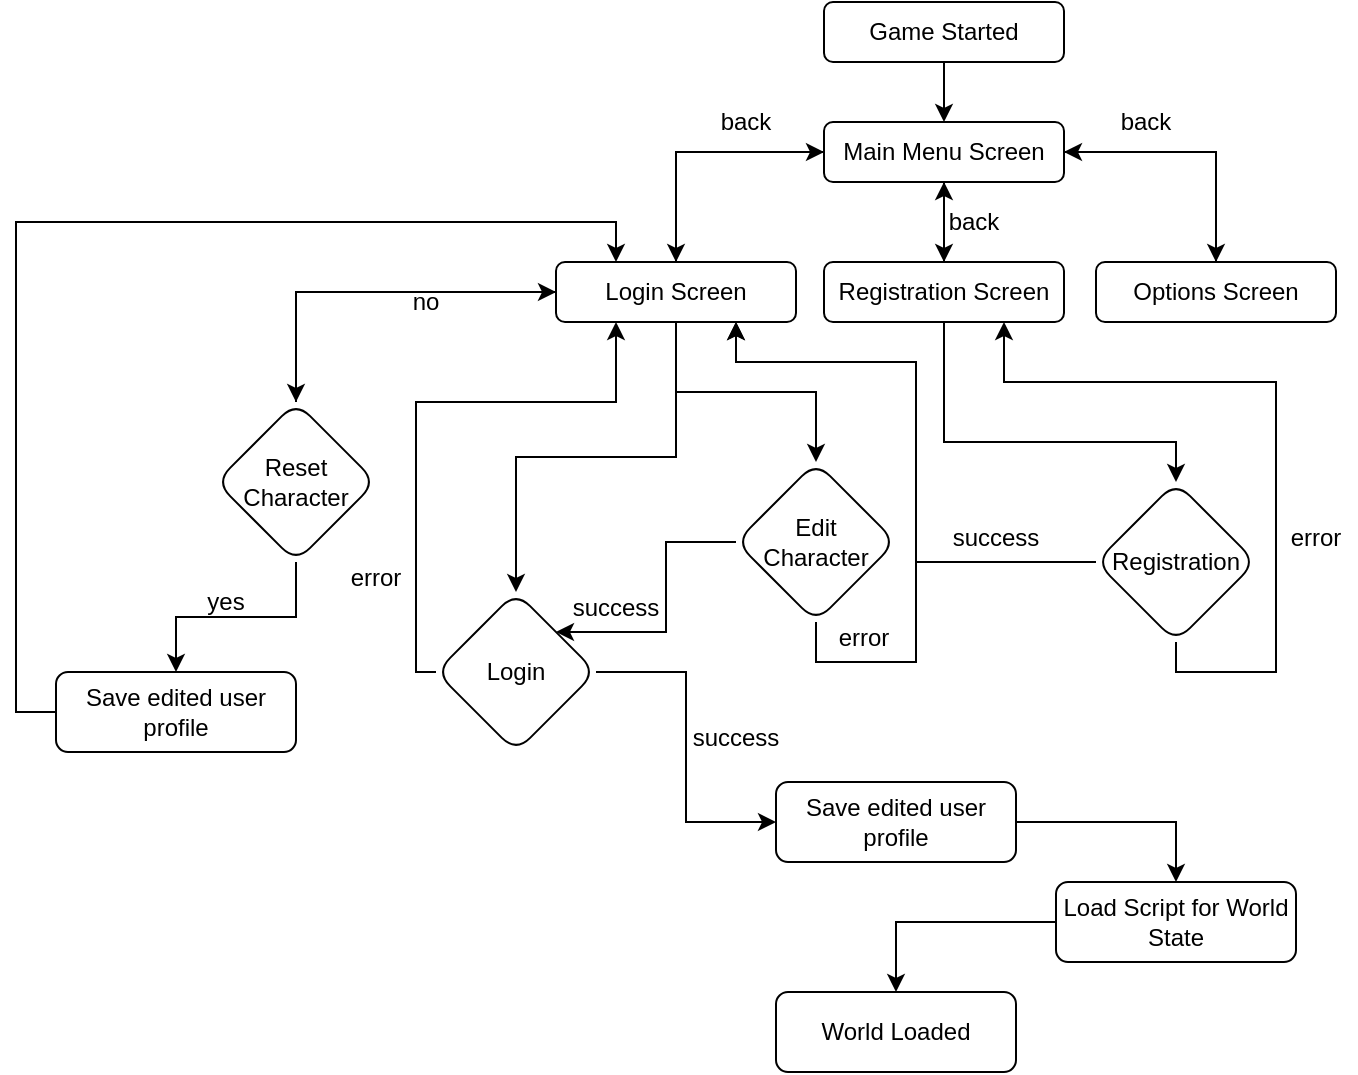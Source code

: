 <mxfile version="20.0.3" type="github">
  <diagram id="C5RBs43oDa-KdzZeNtuy" name="Page-1">
    <mxGraphModel dx="2489" dy="806" grid="1" gridSize="10" guides="1" tooltips="1" connect="1" arrows="1" fold="1" page="1" pageScale="1" pageWidth="827" pageHeight="1169" math="0" shadow="0">
      <root>
        <mxCell id="WIyWlLk6GJQsqaUBKTNV-0" />
        <mxCell id="WIyWlLk6GJQsqaUBKTNV-1" parent="WIyWlLk6GJQsqaUBKTNV-0" />
        <mxCell id="-A6sokxmj4y4i3jZrUIm-1" style="edgeStyle=orthogonalEdgeStyle;rounded=0;orthogonalLoop=1;jettySize=auto;html=1;" edge="1" parent="WIyWlLk6GJQsqaUBKTNV-1" source="-A6sokxmj4y4i3jZrUIm-0" target="-A6sokxmj4y4i3jZrUIm-2">
          <mxGeometry relative="1" as="geometry">
            <mxPoint x="414" y="110" as="targetPoint" />
          </mxGeometry>
        </mxCell>
        <mxCell id="-A6sokxmj4y4i3jZrUIm-0" value="Game Started" style="rounded=1;whiteSpace=wrap;html=1;" vertex="1" parent="WIyWlLk6GJQsqaUBKTNV-1">
          <mxGeometry x="354" y="50" width="120" height="30" as="geometry" />
        </mxCell>
        <mxCell id="-A6sokxmj4y4i3jZrUIm-3" style="edgeStyle=orthogonalEdgeStyle;rounded=0;orthogonalLoop=1;jettySize=auto;html=1;" edge="1" parent="WIyWlLk6GJQsqaUBKTNV-1" source="-A6sokxmj4y4i3jZrUIm-2" target="-A6sokxmj4y4i3jZrUIm-4">
          <mxGeometry relative="1" as="geometry">
            <mxPoint x="414" y="170" as="targetPoint" />
          </mxGeometry>
        </mxCell>
        <mxCell id="-A6sokxmj4y4i3jZrUIm-5" style="edgeStyle=orthogonalEdgeStyle;rounded=0;orthogonalLoop=1;jettySize=auto;html=1;" edge="1" parent="WIyWlLk6GJQsqaUBKTNV-1" source="-A6sokxmj4y4i3jZrUIm-2" target="-A6sokxmj4y4i3jZrUIm-6">
          <mxGeometry relative="1" as="geometry">
            <mxPoint x="414" y="180" as="targetPoint" />
          </mxGeometry>
        </mxCell>
        <mxCell id="-A6sokxmj4y4i3jZrUIm-7" style="edgeStyle=orthogonalEdgeStyle;rounded=0;orthogonalLoop=1;jettySize=auto;html=1;" edge="1" parent="WIyWlLk6GJQsqaUBKTNV-1" source="-A6sokxmj4y4i3jZrUIm-2" target="-A6sokxmj4y4i3jZrUIm-8">
          <mxGeometry relative="1" as="geometry">
            <mxPoint x="280" y="180" as="targetPoint" />
          </mxGeometry>
        </mxCell>
        <mxCell id="-A6sokxmj4y4i3jZrUIm-2" value="Main Menu Screen" style="rounded=1;whiteSpace=wrap;html=1;" vertex="1" parent="WIyWlLk6GJQsqaUBKTNV-1">
          <mxGeometry x="354" y="110" width="120" height="30" as="geometry" />
        </mxCell>
        <mxCell id="-A6sokxmj4y4i3jZrUIm-21" style="edgeStyle=orthogonalEdgeStyle;rounded=0;orthogonalLoop=1;jettySize=auto;html=1;entryX=1;entryY=0.5;entryDx=0;entryDy=0;" edge="1" parent="WIyWlLk6GJQsqaUBKTNV-1" source="-A6sokxmj4y4i3jZrUIm-4" target="-A6sokxmj4y4i3jZrUIm-2">
          <mxGeometry relative="1" as="geometry">
            <Array as="points">
              <mxPoint x="550" y="125" />
            </Array>
          </mxGeometry>
        </mxCell>
        <mxCell id="-A6sokxmj4y4i3jZrUIm-4" value="Options Screen" style="rounded=1;whiteSpace=wrap;html=1;" vertex="1" parent="WIyWlLk6GJQsqaUBKTNV-1">
          <mxGeometry x="490" y="180" width="120" height="30" as="geometry" />
        </mxCell>
        <mxCell id="-A6sokxmj4y4i3jZrUIm-19" value="" style="edgeStyle=orthogonalEdgeStyle;rounded=0;orthogonalLoop=1;jettySize=auto;html=1;" edge="1" parent="WIyWlLk6GJQsqaUBKTNV-1" source="-A6sokxmj4y4i3jZrUIm-6" target="-A6sokxmj4y4i3jZrUIm-18">
          <mxGeometry relative="1" as="geometry">
            <Array as="points">
              <mxPoint x="414" y="270" />
              <mxPoint x="530" y="270" />
            </Array>
          </mxGeometry>
        </mxCell>
        <mxCell id="-A6sokxmj4y4i3jZrUIm-70" style="edgeStyle=orthogonalEdgeStyle;rounded=0;orthogonalLoop=1;jettySize=auto;html=1;entryX=0.5;entryY=1;entryDx=0;entryDy=0;" edge="1" parent="WIyWlLk6GJQsqaUBKTNV-1" source="-A6sokxmj4y4i3jZrUIm-6" target="-A6sokxmj4y4i3jZrUIm-2">
          <mxGeometry relative="1" as="geometry" />
        </mxCell>
        <mxCell id="-A6sokxmj4y4i3jZrUIm-6" value="Registration Screen" style="rounded=1;whiteSpace=wrap;html=1;" vertex="1" parent="WIyWlLk6GJQsqaUBKTNV-1">
          <mxGeometry x="354" y="180" width="120" height="30" as="geometry" />
        </mxCell>
        <mxCell id="-A6sokxmj4y4i3jZrUIm-10" value="" style="edgeStyle=orthogonalEdgeStyle;rounded=0;orthogonalLoop=1;jettySize=auto;html=1;" edge="1" parent="WIyWlLk6GJQsqaUBKTNV-1" source="-A6sokxmj4y4i3jZrUIm-8" target="-A6sokxmj4y4i3jZrUIm-9">
          <mxGeometry relative="1" as="geometry" />
        </mxCell>
        <mxCell id="-A6sokxmj4y4i3jZrUIm-22" style="edgeStyle=orthogonalEdgeStyle;rounded=0;orthogonalLoop=1;jettySize=auto;html=1;entryX=0;entryY=0.5;entryDx=0;entryDy=0;" edge="1" parent="WIyWlLk6GJQsqaUBKTNV-1" source="-A6sokxmj4y4i3jZrUIm-8" target="-A6sokxmj4y4i3jZrUIm-2">
          <mxGeometry relative="1" as="geometry">
            <Array as="points">
              <mxPoint x="280" y="125" />
            </Array>
          </mxGeometry>
        </mxCell>
        <mxCell id="-A6sokxmj4y4i3jZrUIm-46" style="edgeStyle=orthogonalEdgeStyle;rounded=0;orthogonalLoop=1;jettySize=auto;html=1;entryX=0.5;entryY=0;entryDx=0;entryDy=0;" edge="1" parent="WIyWlLk6GJQsqaUBKTNV-1" source="-A6sokxmj4y4i3jZrUIm-8" target="-A6sokxmj4y4i3jZrUIm-44">
          <mxGeometry relative="1" as="geometry" />
        </mxCell>
        <mxCell id="-A6sokxmj4y4i3jZrUIm-49" value="" style="edgeStyle=orthogonalEdgeStyle;rounded=0;orthogonalLoop=1;jettySize=auto;html=1;" edge="1" parent="WIyWlLk6GJQsqaUBKTNV-1" source="-A6sokxmj4y4i3jZrUIm-8" target="-A6sokxmj4y4i3jZrUIm-48">
          <mxGeometry relative="1" as="geometry" />
        </mxCell>
        <mxCell id="-A6sokxmj4y4i3jZrUIm-8" value="Login Screen" style="rounded=1;whiteSpace=wrap;html=1;" vertex="1" parent="WIyWlLk6GJQsqaUBKTNV-1">
          <mxGeometry x="220" y="180" width="120" height="30" as="geometry" />
        </mxCell>
        <mxCell id="-A6sokxmj4y4i3jZrUIm-57" style="edgeStyle=orthogonalEdgeStyle;rounded=0;orthogonalLoop=1;jettySize=auto;html=1;entryX=0.25;entryY=1;entryDx=0;entryDy=0;" edge="1" parent="WIyWlLk6GJQsqaUBKTNV-1" source="-A6sokxmj4y4i3jZrUIm-9" target="-A6sokxmj4y4i3jZrUIm-8">
          <mxGeometry relative="1" as="geometry">
            <Array as="points">
              <mxPoint x="150" y="385" />
              <mxPoint x="150" y="250" />
              <mxPoint x="250" y="250" />
            </Array>
          </mxGeometry>
        </mxCell>
        <mxCell id="-A6sokxmj4y4i3jZrUIm-72" style="edgeStyle=orthogonalEdgeStyle;rounded=0;orthogonalLoop=1;jettySize=auto;html=1;entryX=0;entryY=0.5;entryDx=0;entryDy=0;" edge="1" parent="WIyWlLk6GJQsqaUBKTNV-1" source="-A6sokxmj4y4i3jZrUIm-9" target="-A6sokxmj4y4i3jZrUIm-27">
          <mxGeometry relative="1" as="geometry" />
        </mxCell>
        <mxCell id="-A6sokxmj4y4i3jZrUIm-9" value="Login" style="rhombus;whiteSpace=wrap;html=1;rounded=1;" vertex="1" parent="WIyWlLk6GJQsqaUBKTNV-1">
          <mxGeometry x="160" y="345" width="80" height="80" as="geometry" />
        </mxCell>
        <mxCell id="-A6sokxmj4y4i3jZrUIm-59" style="edgeStyle=orthogonalEdgeStyle;rounded=0;orthogonalLoop=1;jettySize=auto;html=1;entryX=0.75;entryY=1;entryDx=0;entryDy=0;" edge="1" parent="WIyWlLk6GJQsqaUBKTNV-1" source="-A6sokxmj4y4i3jZrUIm-18" target="-A6sokxmj4y4i3jZrUIm-6">
          <mxGeometry relative="1" as="geometry">
            <Array as="points">
              <mxPoint x="580" y="385" />
              <mxPoint x="580" y="240" />
              <mxPoint x="444" y="240" />
            </Array>
          </mxGeometry>
        </mxCell>
        <mxCell id="-A6sokxmj4y4i3jZrUIm-83" style="edgeStyle=orthogonalEdgeStyle;rounded=0;orthogonalLoop=1;jettySize=auto;html=1;entryX=0.75;entryY=1;entryDx=0;entryDy=0;" edge="1" parent="WIyWlLk6GJQsqaUBKTNV-1" source="-A6sokxmj4y4i3jZrUIm-18" target="-A6sokxmj4y4i3jZrUIm-8">
          <mxGeometry relative="1" as="geometry">
            <Array as="points">
              <mxPoint x="400" y="330" />
              <mxPoint x="400" y="230" />
              <mxPoint x="310" y="230" />
            </Array>
          </mxGeometry>
        </mxCell>
        <mxCell id="-A6sokxmj4y4i3jZrUIm-18" value="Registration" style="rhombus;whiteSpace=wrap;html=1;rounded=1;" vertex="1" parent="WIyWlLk6GJQsqaUBKTNV-1">
          <mxGeometry x="490" y="290" width="80" height="80" as="geometry" />
        </mxCell>
        <mxCell id="-A6sokxmj4y4i3jZrUIm-37" style="edgeStyle=orthogonalEdgeStyle;rounded=0;orthogonalLoop=1;jettySize=auto;html=1;" edge="1" parent="WIyWlLk6GJQsqaUBKTNV-1" source="-A6sokxmj4y4i3jZrUIm-27" target="-A6sokxmj4y4i3jZrUIm-38">
          <mxGeometry relative="1" as="geometry">
            <mxPoint x="460" y="620" as="targetPoint" />
          </mxGeometry>
        </mxCell>
        <mxCell id="-A6sokxmj4y4i3jZrUIm-27" value="Save edited user profile" style="whiteSpace=wrap;html=1;rounded=1;" vertex="1" parent="WIyWlLk6GJQsqaUBKTNV-1">
          <mxGeometry x="330" y="440" width="120" height="40" as="geometry" />
        </mxCell>
        <mxCell id="-A6sokxmj4y4i3jZrUIm-39" style="edgeStyle=orthogonalEdgeStyle;rounded=0;orthogonalLoop=1;jettySize=auto;html=1;" edge="1" parent="WIyWlLk6GJQsqaUBKTNV-1" source="-A6sokxmj4y4i3jZrUIm-38" target="-A6sokxmj4y4i3jZrUIm-40">
          <mxGeometry relative="1" as="geometry">
            <mxPoint x="630" y="620" as="targetPoint" />
          </mxGeometry>
        </mxCell>
        <mxCell id="-A6sokxmj4y4i3jZrUIm-38" value="Load Script for World State" style="rounded=1;whiteSpace=wrap;html=1;" vertex="1" parent="WIyWlLk6GJQsqaUBKTNV-1">
          <mxGeometry x="470" y="490" width="120" height="40" as="geometry" />
        </mxCell>
        <mxCell id="-A6sokxmj4y4i3jZrUIm-40" value="World Loaded" style="rounded=1;whiteSpace=wrap;html=1;" vertex="1" parent="WIyWlLk6GJQsqaUBKTNV-1">
          <mxGeometry x="330" y="545" width="120" height="40" as="geometry" />
        </mxCell>
        <mxCell id="-A6sokxmj4y4i3jZrUIm-76" style="edgeStyle=orthogonalEdgeStyle;rounded=0;orthogonalLoop=1;jettySize=auto;html=1;entryX=1;entryY=0;entryDx=0;entryDy=0;" edge="1" parent="WIyWlLk6GJQsqaUBKTNV-1" source="-A6sokxmj4y4i3jZrUIm-44" target="-A6sokxmj4y4i3jZrUIm-9">
          <mxGeometry relative="1" as="geometry" />
        </mxCell>
        <mxCell id="-A6sokxmj4y4i3jZrUIm-84" style="edgeStyle=orthogonalEdgeStyle;rounded=0;orthogonalLoop=1;jettySize=auto;html=1;entryX=0.75;entryY=1;entryDx=0;entryDy=0;exitX=0.5;exitY=1;exitDx=0;exitDy=0;" edge="1" parent="WIyWlLk6GJQsqaUBKTNV-1" source="-A6sokxmj4y4i3jZrUIm-44" target="-A6sokxmj4y4i3jZrUIm-8">
          <mxGeometry relative="1" as="geometry">
            <mxPoint x="390" y="370" as="sourcePoint" />
            <Array as="points">
              <mxPoint x="350" y="380" />
              <mxPoint x="400" y="380" />
              <mxPoint x="400" y="230" />
              <mxPoint x="310" y="230" />
            </Array>
          </mxGeometry>
        </mxCell>
        <mxCell id="-A6sokxmj4y4i3jZrUIm-44" value="&lt;div&gt;Edit &lt;br&gt;&lt;/div&gt;&lt;div&gt;Character&lt;/div&gt;" style="rhombus;whiteSpace=wrap;html=1;rounded=1;" vertex="1" parent="WIyWlLk6GJQsqaUBKTNV-1">
          <mxGeometry x="310" y="280" width="80" height="80" as="geometry" />
        </mxCell>
        <mxCell id="-A6sokxmj4y4i3jZrUIm-50" style="edgeStyle=orthogonalEdgeStyle;rounded=0;orthogonalLoop=1;jettySize=auto;html=1;entryX=0;entryY=0.5;entryDx=0;entryDy=0;" edge="1" parent="WIyWlLk6GJQsqaUBKTNV-1" source="-A6sokxmj4y4i3jZrUIm-48" target="-A6sokxmj4y4i3jZrUIm-8">
          <mxGeometry relative="1" as="geometry">
            <Array as="points">
              <mxPoint x="90" y="195" />
            </Array>
          </mxGeometry>
        </mxCell>
        <mxCell id="-A6sokxmj4y4i3jZrUIm-61" style="edgeStyle=orthogonalEdgeStyle;rounded=0;orthogonalLoop=1;jettySize=auto;html=1;entryX=0.5;entryY=0;entryDx=0;entryDy=0;" edge="1" parent="WIyWlLk6GJQsqaUBKTNV-1" source="-A6sokxmj4y4i3jZrUIm-48" target="-A6sokxmj4y4i3jZrUIm-60">
          <mxGeometry relative="1" as="geometry" />
        </mxCell>
        <mxCell id="-A6sokxmj4y4i3jZrUIm-48" value="Reset Character" style="rhombus;whiteSpace=wrap;html=1;rounded=1;" vertex="1" parent="WIyWlLk6GJQsqaUBKTNV-1">
          <mxGeometry x="50" y="250" width="80" height="80" as="geometry" />
        </mxCell>
        <mxCell id="-A6sokxmj4y4i3jZrUIm-62" style="edgeStyle=orthogonalEdgeStyle;rounded=0;orthogonalLoop=1;jettySize=auto;html=1;entryX=0.25;entryY=0;entryDx=0;entryDy=0;" edge="1" parent="WIyWlLk6GJQsqaUBKTNV-1" source="-A6sokxmj4y4i3jZrUIm-60" target="-A6sokxmj4y4i3jZrUIm-8">
          <mxGeometry relative="1" as="geometry">
            <Array as="points">
              <mxPoint x="-50" y="405" />
              <mxPoint x="-50" y="160" />
              <mxPoint x="250" y="160" />
            </Array>
          </mxGeometry>
        </mxCell>
        <mxCell id="-A6sokxmj4y4i3jZrUIm-60" value="Save edited user profile" style="whiteSpace=wrap;html=1;rounded=1;" vertex="1" parent="WIyWlLk6GJQsqaUBKTNV-1">
          <mxGeometry x="-30" y="385" width="120" height="40" as="geometry" />
        </mxCell>
        <mxCell id="-A6sokxmj4y4i3jZrUIm-63" value="yes" style="text;html=1;strokeColor=none;fillColor=none;align=center;verticalAlign=middle;whiteSpace=wrap;rounded=0;" vertex="1" parent="WIyWlLk6GJQsqaUBKTNV-1">
          <mxGeometry x="40" y="340" width="30" height="20" as="geometry" />
        </mxCell>
        <mxCell id="-A6sokxmj4y4i3jZrUIm-65" value="no" style="text;html=1;strokeColor=none;fillColor=none;align=center;verticalAlign=middle;whiteSpace=wrap;rounded=0;" vertex="1" parent="WIyWlLk6GJQsqaUBKTNV-1">
          <mxGeometry x="140" y="190" width="30" height="20" as="geometry" />
        </mxCell>
        <mxCell id="-A6sokxmj4y4i3jZrUIm-67" value="back" style="text;html=1;strokeColor=none;fillColor=none;align=center;verticalAlign=middle;whiteSpace=wrap;rounded=0;" vertex="1" parent="WIyWlLk6GJQsqaUBKTNV-1">
          <mxGeometry x="500" y="100" width="30" height="20" as="geometry" />
        </mxCell>
        <mxCell id="-A6sokxmj4y4i3jZrUIm-68" value="back" style="text;html=1;strokeColor=none;fillColor=none;align=center;verticalAlign=middle;whiteSpace=wrap;rounded=0;" vertex="1" parent="WIyWlLk6GJQsqaUBKTNV-1">
          <mxGeometry x="300" y="100" width="30" height="20" as="geometry" />
        </mxCell>
        <mxCell id="-A6sokxmj4y4i3jZrUIm-69" value="back" style="text;html=1;strokeColor=none;fillColor=none;align=center;verticalAlign=middle;whiteSpace=wrap;rounded=0;" vertex="1" parent="WIyWlLk6GJQsqaUBKTNV-1">
          <mxGeometry x="414" y="150" width="30" height="20" as="geometry" />
        </mxCell>
        <mxCell id="-A6sokxmj4y4i3jZrUIm-71" value="success" style="text;html=1;strokeColor=none;fillColor=none;align=center;verticalAlign=middle;whiteSpace=wrap;rounded=0;" vertex="1" parent="WIyWlLk6GJQsqaUBKTNV-1">
          <mxGeometry x="410" y="310" width="60" height="15" as="geometry" />
        </mxCell>
        <mxCell id="-A6sokxmj4y4i3jZrUIm-77" value="success" style="text;html=1;strokeColor=none;fillColor=none;align=center;verticalAlign=middle;whiteSpace=wrap;rounded=0;" vertex="1" parent="WIyWlLk6GJQsqaUBKTNV-1">
          <mxGeometry x="280" y="410" width="60" height="15" as="geometry" />
        </mxCell>
        <mxCell id="-A6sokxmj4y4i3jZrUIm-78" value="error" style="text;html=1;strokeColor=none;fillColor=none;align=center;verticalAlign=middle;whiteSpace=wrap;rounded=0;" vertex="1" parent="WIyWlLk6GJQsqaUBKTNV-1">
          <mxGeometry x="580" y="310" width="40" height="15" as="geometry" />
        </mxCell>
        <mxCell id="-A6sokxmj4y4i3jZrUIm-80" value="error" style="text;html=1;strokeColor=none;fillColor=none;align=center;verticalAlign=middle;whiteSpace=wrap;rounded=0;" vertex="1" parent="WIyWlLk6GJQsqaUBKTNV-1">
          <mxGeometry x="110" y="330" width="40" height="15" as="geometry" />
        </mxCell>
        <mxCell id="-A6sokxmj4y4i3jZrUIm-85" value="error" style="text;html=1;strokeColor=none;fillColor=none;align=center;verticalAlign=middle;whiteSpace=wrap;rounded=0;" vertex="1" parent="WIyWlLk6GJQsqaUBKTNV-1">
          <mxGeometry x="354" y="360" width="40" height="15" as="geometry" />
        </mxCell>
        <mxCell id="-A6sokxmj4y4i3jZrUIm-88" value="success" style="text;html=1;strokeColor=none;fillColor=none;align=center;verticalAlign=middle;whiteSpace=wrap;rounded=0;" vertex="1" parent="WIyWlLk6GJQsqaUBKTNV-1">
          <mxGeometry x="220" y="345" width="60" height="15" as="geometry" />
        </mxCell>
      </root>
    </mxGraphModel>
  </diagram>
</mxfile>
